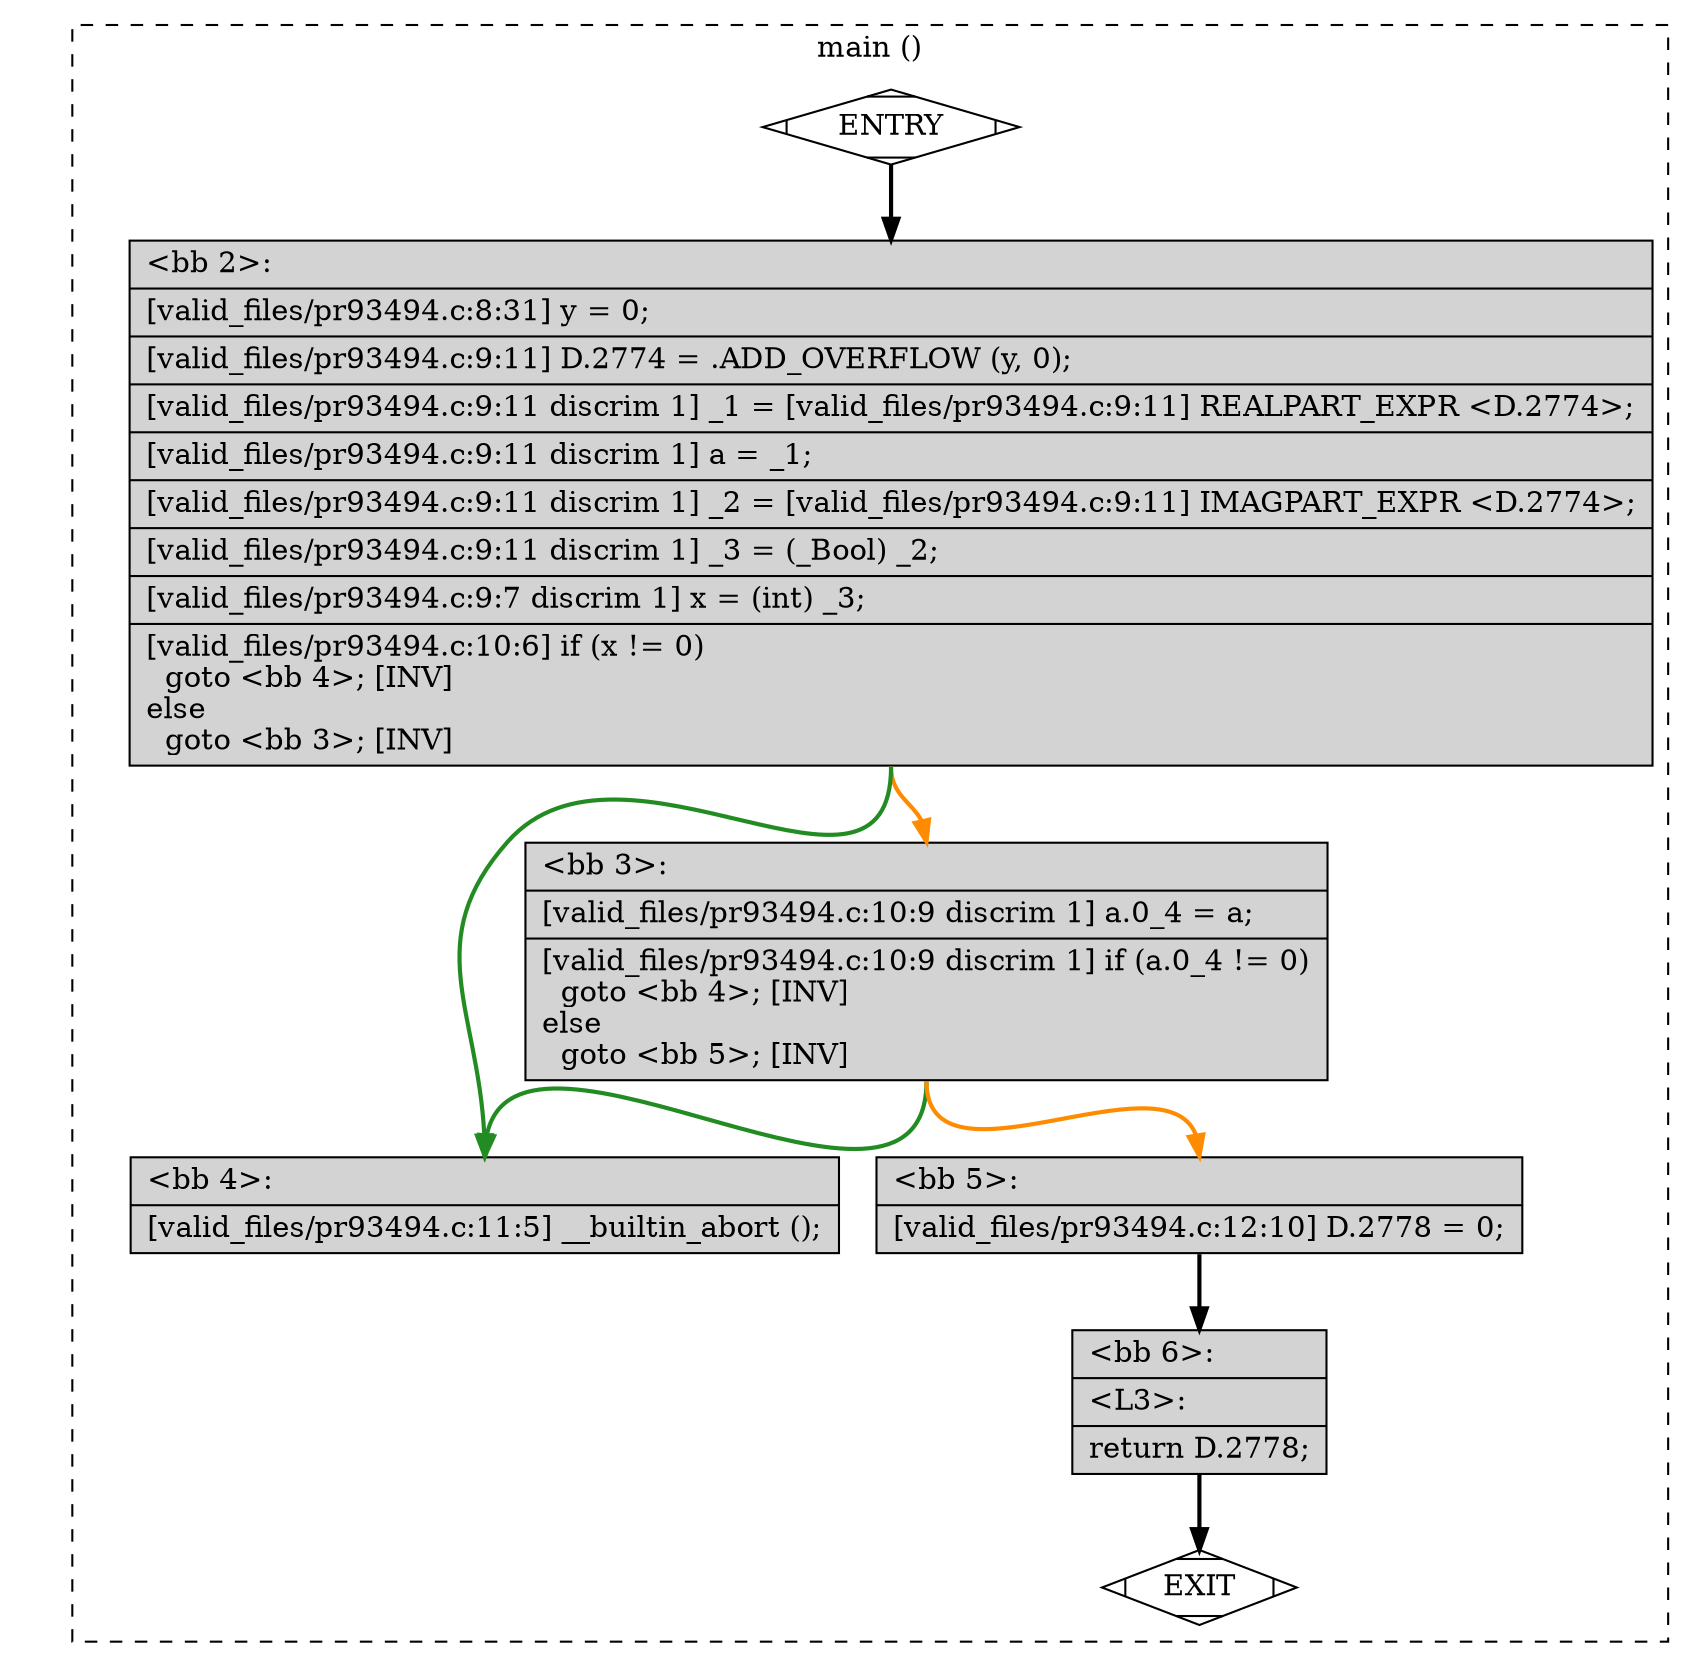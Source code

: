 digraph "a-pr93494.c.015t.cfg" {
overlap=false;
subgraph "cluster_main" {
	style="dashed";
	color="black";
	label="main ()";
	fn_0_basic_block_0 [shape=Mdiamond,style=filled,fillcolor=white,label="ENTRY"];

	fn_0_basic_block_1 [shape=Mdiamond,style=filled,fillcolor=white,label="EXIT"];

	fn_0_basic_block_2 [shape=record,style=filled,fillcolor=lightgrey,label="{\<bb\ 2\>:\l\
|[valid_files/pr93494.c:8:31]\ y\ =\ 0;\l\
|[valid_files/pr93494.c:9:11]\ D.2774\ =\ .ADD_OVERFLOW\ (y,\ 0);\l\
|[valid_files/pr93494.c:9:11\ discrim\ 1]\ _1\ =\ [valid_files/pr93494.c:9:11]\ REALPART_EXPR\ \<D.2774\>;\l\
|[valid_files/pr93494.c:9:11\ discrim\ 1]\ a\ =\ _1;\l\
|[valid_files/pr93494.c:9:11\ discrim\ 1]\ _2\ =\ [valid_files/pr93494.c:9:11]\ IMAGPART_EXPR\ \<D.2774\>;\l\
|[valid_files/pr93494.c:9:11\ discrim\ 1]\ _3\ =\ (_Bool)\ _2;\l\
|[valid_files/pr93494.c:9:7\ discrim\ 1]\ x\ =\ (int)\ _3;\l\
|[valid_files/pr93494.c:10:6]\ if\ (x\ !=\ 0)\l\
\ \ goto\ \<bb\ 4\>;\ [INV]\l\
else\l\
\ \ goto\ \<bb\ 3\>;\ [INV]\l\
}"];

	fn_0_basic_block_3 [shape=record,style=filled,fillcolor=lightgrey,label="{\<bb\ 3\>:\l\
|[valid_files/pr93494.c:10:9\ discrim\ 1]\ a.0_4\ =\ a;\l\
|[valid_files/pr93494.c:10:9\ discrim\ 1]\ if\ (a.0_4\ !=\ 0)\l\
\ \ goto\ \<bb\ 4\>;\ [INV]\l\
else\l\
\ \ goto\ \<bb\ 5\>;\ [INV]\l\
}"];

	fn_0_basic_block_4 [shape=record,style=filled,fillcolor=lightgrey,label="{\<bb\ 4\>:\l\
|[valid_files/pr93494.c:11:5]\ __builtin_abort\ ();\l\
}"];

	fn_0_basic_block_5 [shape=record,style=filled,fillcolor=lightgrey,label="{\<bb\ 5\>:\l\
|[valid_files/pr93494.c:12:10]\ D.2778\ =\ 0;\l\
}"];

	fn_0_basic_block_6 [shape=record,style=filled,fillcolor=lightgrey,label="{\<bb\ 6\>:\l\
|\<L3\>:\l\
|return\ D.2778;\l\
}"];

	fn_0_basic_block_0:s -> fn_0_basic_block_2:n [style="solid,bold",color=black,weight=100,constraint=true];
	fn_0_basic_block_2:s -> fn_0_basic_block_4:n [style="solid,bold",color=forestgreen,weight=10,constraint=true];
	fn_0_basic_block_2:s -> fn_0_basic_block_3:n [style="solid,bold",color=darkorange,weight=10,constraint=true];
	fn_0_basic_block_3:s -> fn_0_basic_block_4:n [style="solid,bold",color=forestgreen,weight=10,constraint=true];
	fn_0_basic_block_3:s -> fn_0_basic_block_5:n [style="solid,bold",color=darkorange,weight=10,constraint=true];
	fn_0_basic_block_5:s -> fn_0_basic_block_6:n [style="solid,bold",color=black,weight=100,constraint=true];
	fn_0_basic_block_6:s -> fn_0_basic_block_1:n [style="solid,bold",color=black,weight=10,constraint=true];
	fn_0_basic_block_0:s -> fn_0_basic_block_1:n [style="invis",constraint=true];
}
}
